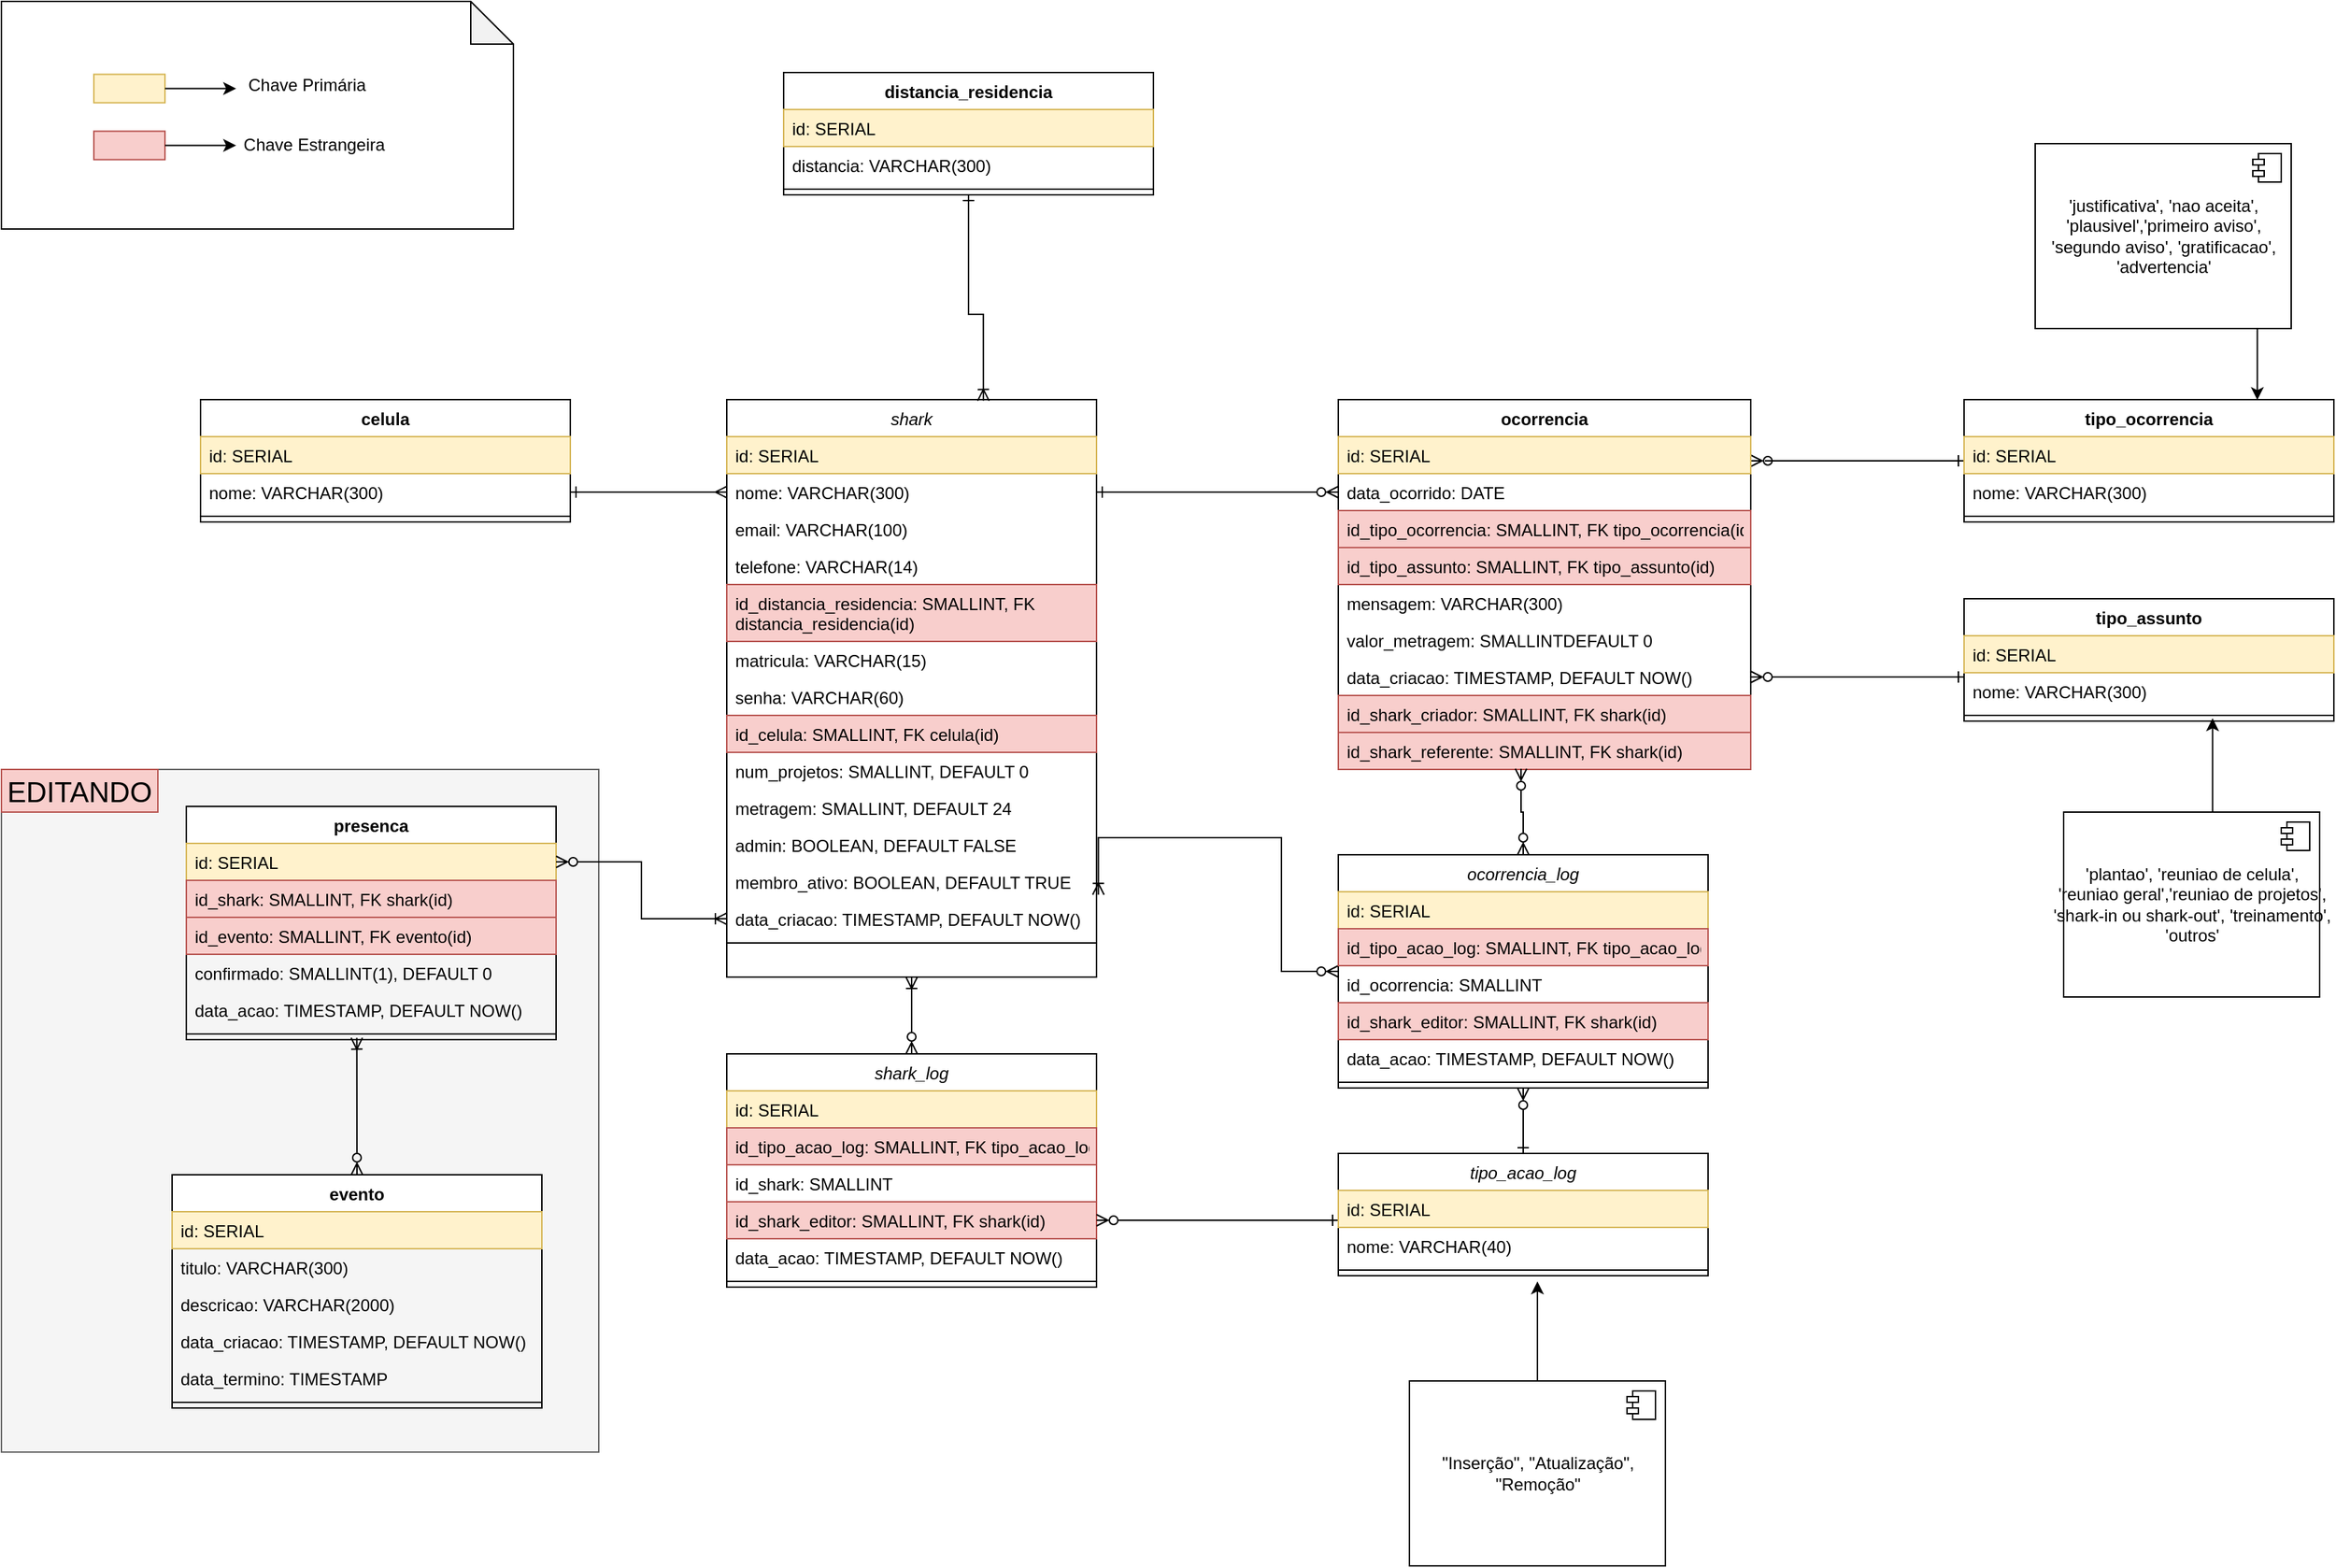 <mxfile version="21.3.7" type="device">
  <diagram id="C5RBs43oDa-KdzZeNtuy" name="Page-1">
    <mxGraphModel dx="2334" dy="2278" grid="1" gridSize="10" guides="1" tooltips="1" connect="1" arrows="1" fold="1" page="1" pageScale="1" pageWidth="827" pageHeight="1169" math="0" shadow="0">
      <root>
        <mxCell id="WIyWlLk6GJQsqaUBKTNV-0" />
        <mxCell id="WIyWlLk6GJQsqaUBKTNV-1" parent="WIyWlLk6GJQsqaUBKTNV-0" />
        <mxCell id="f59yjAlqzriR1pj_SLv7-77" value="" style="rounded=0;whiteSpace=wrap;html=1;fillColor=#f5f5f5;strokeColor=#666666;fontColor=#333333;" parent="WIyWlLk6GJQsqaUBKTNV-1" vertex="1">
          <mxGeometry x="-410" y="300" width="420" height="480" as="geometry" />
        </mxCell>
        <mxCell id="zkfFHV4jXpPFQw0GAbJ--0" value="shark" style="swimlane;fontStyle=2;align=center;verticalAlign=top;childLayout=stackLayout;horizontal=1;startSize=26;horizontalStack=0;resizeParent=1;resizeLast=0;collapsible=1;marginBottom=0;rounded=0;shadow=0;strokeWidth=1;" parent="WIyWlLk6GJQsqaUBKTNV-1" vertex="1">
          <mxGeometry x="100" y="40" width="260" height="406" as="geometry">
            <mxRectangle x="230" y="140" width="160" height="26" as="alternateBounds" />
          </mxGeometry>
        </mxCell>
        <mxCell id="-uKI1FrvdBVuVZxCTakQ-14" value="id: SERIAL" style="text;align=left;verticalAlign=top;spacingLeft=4;spacingRight=4;overflow=hidden;rotatable=0;points=[[0,0.5],[1,0.5]];portConstraint=eastwest;fillColor=#fff2cc;strokeColor=#d6b656;" parent="zkfFHV4jXpPFQw0GAbJ--0" vertex="1">
          <mxGeometry y="26" width="260" height="26" as="geometry" />
        </mxCell>
        <mxCell id="zkfFHV4jXpPFQw0GAbJ--1" value="nome: VARCHAR(300)" style="text;align=left;verticalAlign=top;spacingLeft=4;spacingRight=4;overflow=hidden;rotatable=0;points=[[0,0.5],[1,0.5]];portConstraint=eastwest;" parent="zkfFHV4jXpPFQw0GAbJ--0" vertex="1">
          <mxGeometry y="52" width="260" height="26" as="geometry" />
        </mxCell>
        <mxCell id="zkfFHV4jXpPFQw0GAbJ--2" value="email: VARCHAR(100)" style="text;align=left;verticalAlign=top;spacingLeft=4;spacingRight=4;overflow=hidden;rotatable=0;points=[[0,0.5],[1,0.5]];portConstraint=eastwest;rounded=0;shadow=0;html=0;" parent="zkfFHV4jXpPFQw0GAbJ--0" vertex="1">
          <mxGeometry y="78" width="260" height="26" as="geometry" />
        </mxCell>
        <mxCell id="zkfFHV4jXpPFQw0GAbJ--3" value="telefone: VARCHAR(14)" style="text;align=left;verticalAlign=top;spacingLeft=4;spacingRight=4;overflow=hidden;rotatable=0;points=[[0,0.5],[1,0.5]];portConstraint=eastwest;rounded=0;shadow=0;html=0;" parent="zkfFHV4jXpPFQw0GAbJ--0" vertex="1">
          <mxGeometry y="104" width="260" height="26" as="geometry" />
        </mxCell>
        <mxCell id="2xNu05P10y_A7d0warOu-4" value="id_distancia_residencia: SMALLINT, FK &#xa;distancia_residencia(id)" style="text;align=left;verticalAlign=top;spacingLeft=4;spacingRight=4;overflow=hidden;rotatable=0;points=[[0,0.5],[1,0.5]];portConstraint=eastwest;rounded=0;shadow=0;html=0;fillColor=#f8cecc;strokeColor=#b85450;" vertex="1" parent="zkfFHV4jXpPFQw0GAbJ--0">
          <mxGeometry y="130" width="260" height="40" as="geometry" />
        </mxCell>
        <mxCell id="-uKI1FrvdBVuVZxCTakQ-0" value="matricula: VARCHAR(15)" style="text;align=left;verticalAlign=top;spacingLeft=4;spacingRight=4;overflow=hidden;rotatable=0;points=[[0,0.5],[1,0.5]];portConstraint=eastwest;rounded=0;shadow=0;html=0;" parent="zkfFHV4jXpPFQw0GAbJ--0" vertex="1">
          <mxGeometry y="170" width="260" height="26" as="geometry" />
        </mxCell>
        <mxCell id="-uKI1FrvdBVuVZxCTakQ-1" value="senha: VARCHAR(60)" style="text;align=left;verticalAlign=top;spacingLeft=4;spacingRight=4;overflow=hidden;rotatable=0;points=[[0,0.5],[1,0.5]];portConstraint=eastwest;rounded=0;shadow=0;html=0;" parent="zkfFHV4jXpPFQw0GAbJ--0" vertex="1">
          <mxGeometry y="196" width="260" height="26" as="geometry" />
        </mxCell>
        <mxCell id="-uKI1FrvdBVuVZxCTakQ-3" value="id_celula: SMALLINT, FK celula(id)" style="text;align=left;verticalAlign=top;spacingLeft=4;spacingRight=4;overflow=hidden;rotatable=0;points=[[0,0.5],[1,0.5]];portConstraint=eastwest;rounded=0;shadow=0;html=0;fillColor=#f8cecc;strokeColor=#b85450;" parent="zkfFHV4jXpPFQw0GAbJ--0" vertex="1">
          <mxGeometry y="222" width="260" height="26" as="geometry" />
        </mxCell>
        <mxCell id="EOZXVsjFeJaIdy7UI6iU-1" value="num_projetos: SMALLINT, DEFAULT 0" style="text;align=left;verticalAlign=top;spacingLeft=4;spacingRight=4;overflow=hidden;rotatable=0;points=[[0,0.5],[1,0.5]];portConstraint=eastwest;rounded=0;shadow=0;html=0;" parent="zkfFHV4jXpPFQw0GAbJ--0" vertex="1">
          <mxGeometry y="248" width="260" height="26" as="geometry" />
        </mxCell>
        <mxCell id="-uKI1FrvdBVuVZxCTakQ-4" value="metragem: SMALLINT, DEFAULT 24" style="text;align=left;verticalAlign=top;spacingLeft=4;spacingRight=4;overflow=hidden;rotatable=0;points=[[0,0.5],[1,0.5]];portConstraint=eastwest;rounded=0;shadow=0;html=0;" parent="zkfFHV4jXpPFQw0GAbJ--0" vertex="1">
          <mxGeometry y="274" width="260" height="26" as="geometry" />
        </mxCell>
        <mxCell id="-uKI1FrvdBVuVZxCTakQ-2" value="admin: BOOLEAN, DEFAULT FALSE" style="text;align=left;verticalAlign=top;spacingLeft=4;spacingRight=4;overflow=hidden;rotatable=0;points=[[0,0.5],[1,0.5]];portConstraint=eastwest;rounded=0;shadow=0;html=0;" parent="zkfFHV4jXpPFQw0GAbJ--0" vertex="1">
          <mxGeometry y="300" width="260" height="26" as="geometry" />
        </mxCell>
        <mxCell id="gxHYrnx_h41nNu9AlrPa-11" value="membro_ativo: BOOLEAN, DEFAULT TRUE" style="text;align=left;verticalAlign=top;spacingLeft=4;spacingRight=4;overflow=hidden;rotatable=0;points=[[0,0.5],[1,0.5]];portConstraint=eastwest;rounded=0;shadow=0;html=0;" parent="zkfFHV4jXpPFQw0GAbJ--0" vertex="1">
          <mxGeometry y="326" width="260" height="26" as="geometry" />
        </mxCell>
        <mxCell id="-uKI1FrvdBVuVZxCTakQ-5" value="data_criacao: TIMESTAMP, DEFAULT NOW()" style="text;align=left;verticalAlign=top;spacingLeft=4;spacingRight=4;overflow=hidden;rotatable=0;points=[[0,0.5],[1,0.5]];portConstraint=eastwest;rounded=0;shadow=0;html=0;" parent="zkfFHV4jXpPFQw0GAbJ--0" vertex="1">
          <mxGeometry y="352" width="260" height="26" as="geometry" />
        </mxCell>
        <mxCell id="zkfFHV4jXpPFQw0GAbJ--4" value="" style="line;html=1;strokeWidth=1;align=left;verticalAlign=middle;spacingTop=-1;spacingLeft=3;spacingRight=3;rotatable=0;labelPosition=right;points=[];portConstraint=eastwest;" parent="zkfFHV4jXpPFQw0GAbJ--0" vertex="1">
          <mxGeometry y="378" width="260" height="8" as="geometry" />
        </mxCell>
        <mxCell id="-uKI1FrvdBVuVZxCTakQ-10" style="edgeStyle=orthogonalEdgeStyle;rounded=0;orthogonalLoop=1;jettySize=auto;html=1;entryX=1;entryY=0.5;entryDx=0;entryDy=0;endArrow=ERone;endFill=0;startArrow=ERzeroToMany;startFill=0;" parent="WIyWlLk6GJQsqaUBKTNV-1" source="-uKI1FrvdBVuVZxCTakQ-6" target="zkfFHV4jXpPFQw0GAbJ--1" edge="1">
          <mxGeometry relative="1" as="geometry">
            <Array as="points">
              <mxPoint x="480" y="105" />
              <mxPoint x="480" y="105" />
            </Array>
          </mxGeometry>
        </mxCell>
        <mxCell id="tHn-pjXhagg5LejLjShR-14" style="edgeStyle=orthogonalEdgeStyle;rounded=0;orthogonalLoop=1;jettySize=auto;html=1;entryX=0;entryY=0.5;entryDx=0;entryDy=0;endArrow=ERone;endFill=0;startArrow=ERzeroToMany;startFill=0;" parent="WIyWlLk6GJQsqaUBKTNV-1" source="-uKI1FrvdBVuVZxCTakQ-6" target="tHn-pjXhagg5LejLjShR-0" edge="1">
          <mxGeometry relative="1" as="geometry">
            <Array as="points">
              <mxPoint x="830" y="83" />
              <mxPoint x="830" y="83" />
            </Array>
          </mxGeometry>
        </mxCell>
        <mxCell id="-uKI1FrvdBVuVZxCTakQ-6" value="ocorrencia" style="swimlane;fontStyle=1;align=center;verticalAlign=top;childLayout=stackLayout;horizontal=1;startSize=26;horizontalStack=0;resizeParent=1;resizeParentMax=0;resizeLast=0;collapsible=1;marginBottom=0;" parent="WIyWlLk6GJQsqaUBKTNV-1" vertex="1">
          <mxGeometry x="530" y="40" width="290" height="260" as="geometry" />
        </mxCell>
        <mxCell id="-uKI1FrvdBVuVZxCTakQ-16" value="id: SERIAL" style="text;align=left;verticalAlign=top;spacingLeft=4;spacingRight=4;overflow=hidden;rotatable=0;points=[[0,0.5],[1,0.5]];portConstraint=eastwest;fillColor=#fff2cc;strokeColor=#d6b656;" parent="-uKI1FrvdBVuVZxCTakQ-6" vertex="1">
          <mxGeometry y="26" width="290" height="26" as="geometry" />
        </mxCell>
        <mxCell id="cBAoYvj5LLwuzuzhChio-1" value="data_ocorrido: DATE" style="text;align=left;verticalAlign=top;spacingLeft=4;spacingRight=4;overflow=hidden;rotatable=0;points=[[0,0.5],[1,0.5]];portConstraint=eastwest;rounded=0;shadow=0;html=0;" parent="-uKI1FrvdBVuVZxCTakQ-6" vertex="1">
          <mxGeometry y="52" width="290" height="26" as="geometry" />
        </mxCell>
        <mxCell id="kCAULkptvaa0RNnHd1r2-24" value="id_tipo_ocorrencia: SMALLINT, FK tipo_ocorrencia(id)" style="text;align=left;verticalAlign=top;spacingLeft=4;spacingRight=4;overflow=hidden;rotatable=0;points=[[0,0.5],[1,0.5]];portConstraint=eastwest;fillColor=#f8cecc;strokeColor=#b85450;" parent="-uKI1FrvdBVuVZxCTakQ-6" vertex="1">
          <mxGeometry y="78" width="290" height="26" as="geometry" />
        </mxCell>
        <mxCell id="tHn-pjXhagg5LejLjShR-77" value="id_tipo_assunto: SMALLINT, FK tipo_assunto(id)" style="text;align=left;verticalAlign=top;spacingLeft=4;spacingRight=4;overflow=hidden;rotatable=0;points=[[0,0.5],[1,0.5]];portConstraint=eastwest;fillColor=#f8cecc;strokeColor=#b85450;" parent="-uKI1FrvdBVuVZxCTakQ-6" vertex="1">
          <mxGeometry y="104" width="290" height="26" as="geometry" />
        </mxCell>
        <mxCell id="-uKI1FrvdBVuVZxCTakQ-21" value="mensagem: VARCHAR(300)" style="text;align=left;verticalAlign=top;spacingLeft=4;spacingRight=4;overflow=hidden;rotatable=0;points=[[0,0.5],[1,0.5]];portConstraint=eastwest;rounded=0;shadow=0;html=0;" parent="-uKI1FrvdBVuVZxCTakQ-6" vertex="1">
          <mxGeometry y="130" width="290" height="26" as="geometry" />
        </mxCell>
        <mxCell id="tHn-pjXhagg5LejLjShR-24" value="valor_metragem: SMALLINTDEFAULT 0" style="text;align=left;verticalAlign=top;spacingLeft=4;spacingRight=4;overflow=hidden;rotatable=0;points=[[0,0.5],[1,0.5]];portConstraint=eastwest;rounded=0;shadow=0;html=0;" parent="-uKI1FrvdBVuVZxCTakQ-6" vertex="1">
          <mxGeometry y="156" width="290" height="26" as="geometry" />
        </mxCell>
        <mxCell id="-uKI1FrvdBVuVZxCTakQ-22" value="data_criacao: TIMESTAMP, DEFAULT NOW()" style="text;align=left;verticalAlign=top;spacingLeft=4;spacingRight=4;overflow=hidden;rotatable=0;points=[[0,0.5],[1,0.5]];portConstraint=eastwest;rounded=0;shadow=0;html=0;" parent="-uKI1FrvdBVuVZxCTakQ-6" vertex="1">
          <mxGeometry y="182" width="290" height="26" as="geometry" />
        </mxCell>
        <mxCell id="f59yjAlqzriR1pj_SLv7-0" value="id_shark_criador: SMALLINT, FK shark(id)" style="text;align=left;verticalAlign=top;spacingLeft=4;spacingRight=4;overflow=hidden;rotatable=0;points=[[0,0.5],[1,0.5]];portConstraint=eastwest;fillColor=#f8cecc;strokeColor=#b85450;" parent="-uKI1FrvdBVuVZxCTakQ-6" vertex="1">
          <mxGeometry y="208" width="290" height="26" as="geometry" />
        </mxCell>
        <mxCell id="-uKI1FrvdBVuVZxCTakQ-17" value="id_shark_referente: SMALLINT, FK shark(id)" style="text;align=left;verticalAlign=top;spacingLeft=4;spacingRight=4;overflow=hidden;rotatable=0;points=[[0,0.5],[1,0.5]];portConstraint=eastwest;fillColor=#f8cecc;strokeColor=#b85450;" parent="-uKI1FrvdBVuVZxCTakQ-6" vertex="1">
          <mxGeometry y="234" width="290" height="26" as="geometry" />
        </mxCell>
        <mxCell id="tHn-pjXhagg5LejLjShR-0" value="tipo_ocorrencia" style="swimlane;fontStyle=1;align=center;verticalAlign=top;childLayout=stackLayout;horizontal=1;startSize=26;horizontalStack=0;resizeParent=1;resizeParentMax=0;resizeLast=0;collapsible=1;marginBottom=0;" parent="WIyWlLk6GJQsqaUBKTNV-1" vertex="1">
          <mxGeometry x="970" y="40" width="260" height="86" as="geometry" />
        </mxCell>
        <mxCell id="tHn-pjXhagg5LejLjShR-1" value="id: SERIAL" style="text;align=left;verticalAlign=top;spacingLeft=4;spacingRight=4;overflow=hidden;rotatable=0;points=[[0,0.5],[1,0.5]];portConstraint=eastwest;fillColor=#fff2cc;strokeColor=#d6b656;" parent="tHn-pjXhagg5LejLjShR-0" vertex="1">
          <mxGeometry y="26" width="260" height="26" as="geometry" />
        </mxCell>
        <mxCell id="tHn-pjXhagg5LejLjShR-5" value="nome: VARCHAR(300)" style="text;align=left;verticalAlign=top;spacingLeft=4;spacingRight=4;overflow=hidden;rotatable=0;points=[[0,0.5],[1,0.5]];portConstraint=eastwest;rounded=0;shadow=0;html=0;" parent="tHn-pjXhagg5LejLjShR-0" vertex="1">
          <mxGeometry y="52" width="260" height="26" as="geometry" />
        </mxCell>
        <mxCell id="tHn-pjXhagg5LejLjShR-8" value="" style="line;strokeWidth=1;fillColor=none;align=left;verticalAlign=middle;spacingTop=-1;spacingLeft=3;spacingRight=3;rotatable=0;labelPosition=right;points=[];portConstraint=eastwest;strokeColor=inherit;" parent="tHn-pjXhagg5LejLjShR-0" vertex="1">
          <mxGeometry y="78" width="260" height="8" as="geometry" />
        </mxCell>
        <mxCell id="tHn-pjXhagg5LejLjShR-11" style="edgeStyle=orthogonalEdgeStyle;rounded=0;orthogonalLoop=1;jettySize=auto;html=1;entryX=0.793;entryY=0.003;entryDx=0;entryDy=0;entryPerimeter=0;" parent="WIyWlLk6GJQsqaUBKTNV-1" source="tHn-pjXhagg5LejLjShR-9" target="tHn-pjXhagg5LejLjShR-0" edge="1">
          <mxGeometry relative="1" as="geometry">
            <Array as="points">
              <mxPoint x="1176" y="25" />
            </Array>
          </mxGeometry>
        </mxCell>
        <mxCell id="tHn-pjXhagg5LejLjShR-9" value="&#39;justificativa&#39;, &#39;nao aceita&#39;,&lt;br style=&quot;border-color: var(--border-color); padding: 0px; margin: 0px; text-align: left;&quot;&gt;&lt;span style=&quot;text-align: left;&quot;&gt;&#39;plausivel&#39;,&#39;primeiro aviso&#39;, &lt;br&gt;&#39;segundo aviso&#39;, &#39;gratificacao&#39;,&lt;br&gt;&#39;advertencia&#39;&lt;br&gt;&lt;/span&gt;" style="html=1;dropTarget=0;" parent="WIyWlLk6GJQsqaUBKTNV-1" vertex="1">
          <mxGeometry x="1020" y="-140" width="180" height="130" as="geometry" />
        </mxCell>
        <mxCell id="tHn-pjXhagg5LejLjShR-10" value="" style="shape=module;jettyWidth=8;jettyHeight=4;" parent="tHn-pjXhagg5LejLjShR-9" vertex="1">
          <mxGeometry x="1" width="20" height="20" relative="1" as="geometry">
            <mxPoint x="-27" y="7" as="offset" />
          </mxGeometry>
        </mxCell>
        <mxCell id="tHn-pjXhagg5LejLjShR-84" style="edgeStyle=orthogonalEdgeStyle;rounded=0;orthogonalLoop=1;jettySize=auto;html=1;entryX=1;entryY=0.5;entryDx=0;entryDy=0;startArrow=ERone;startFill=0;endArrow=ERzeroToMany;endFill=0;" parent="WIyWlLk6GJQsqaUBKTNV-1" source="tHn-pjXhagg5LejLjShR-78" target="-uKI1FrvdBVuVZxCTakQ-22" edge="1">
          <mxGeometry relative="1" as="geometry">
            <Array as="points">
              <mxPoint x="910" y="235" />
              <mxPoint x="910" y="235" />
            </Array>
          </mxGeometry>
        </mxCell>
        <mxCell id="tHn-pjXhagg5LejLjShR-78" value="tipo_assunto" style="swimlane;fontStyle=1;align=center;verticalAlign=top;childLayout=stackLayout;horizontal=1;startSize=26;horizontalStack=0;resizeParent=1;resizeParentMax=0;resizeLast=0;collapsible=1;marginBottom=0;" parent="WIyWlLk6GJQsqaUBKTNV-1" vertex="1">
          <mxGeometry x="970" y="180" width="260" height="86" as="geometry" />
        </mxCell>
        <mxCell id="tHn-pjXhagg5LejLjShR-79" value="id: SERIAL" style="text;align=left;verticalAlign=top;spacingLeft=4;spacingRight=4;overflow=hidden;rotatable=0;points=[[0,0.5],[1,0.5]];portConstraint=eastwest;fillColor=#fff2cc;strokeColor=#d6b656;" parent="tHn-pjXhagg5LejLjShR-78" vertex="1">
          <mxGeometry y="26" width="260" height="26" as="geometry" />
        </mxCell>
        <mxCell id="tHn-pjXhagg5LejLjShR-80" value="nome: VARCHAR(300)" style="text;align=left;verticalAlign=top;spacingLeft=4;spacingRight=4;overflow=hidden;rotatable=0;points=[[0,0.5],[1,0.5]];portConstraint=eastwest;rounded=0;shadow=0;html=0;" parent="tHn-pjXhagg5LejLjShR-78" vertex="1">
          <mxGeometry y="52" width="260" height="26" as="geometry" />
        </mxCell>
        <mxCell id="tHn-pjXhagg5LejLjShR-81" value="" style="line;strokeWidth=1;fillColor=none;align=left;verticalAlign=middle;spacingTop=-1;spacingLeft=3;spacingRight=3;rotatable=0;labelPosition=right;points=[];portConstraint=eastwest;strokeColor=inherit;" parent="tHn-pjXhagg5LejLjShR-78" vertex="1">
          <mxGeometry y="78" width="260" height="8" as="geometry" />
        </mxCell>
        <mxCell id="tHn-pjXhagg5LejLjShR-88" style="edgeStyle=orthogonalEdgeStyle;rounded=0;orthogonalLoop=1;jettySize=auto;html=1;entryX=0.672;entryY=0.75;entryDx=0;entryDy=0;entryPerimeter=0;" parent="WIyWlLk6GJQsqaUBKTNV-1" source="tHn-pjXhagg5LejLjShR-86" target="tHn-pjXhagg5LejLjShR-81" edge="1">
          <mxGeometry relative="1" as="geometry">
            <Array as="points">
              <mxPoint x="1145" y="350" />
              <mxPoint x="1145" y="350" />
            </Array>
          </mxGeometry>
        </mxCell>
        <mxCell id="tHn-pjXhagg5LejLjShR-86" value="&#39;plantao&#39;, &#39;reuniao de celula&#39;,&lt;br style=&quot;border-color: var(--border-color); padding: 0px; margin: 0px; text-align: left;&quot;&gt;&lt;span style=&quot;text-align: left;&quot;&gt;&#39;reuniao geral&#39;,&#39;reuniao de projetos&#39;, &lt;br&gt;&#39;shark-in ou shark-out&#39;, &#39;treinamento&#39;,&lt;br&gt;&#39;outros&#39;&lt;br&gt;&lt;/span&gt;" style="html=1;dropTarget=0;" parent="WIyWlLk6GJQsqaUBKTNV-1" vertex="1">
          <mxGeometry x="1040" y="330" width="180" height="130" as="geometry" />
        </mxCell>
        <mxCell id="tHn-pjXhagg5LejLjShR-87" value="" style="shape=module;jettyWidth=8;jettyHeight=4;" parent="tHn-pjXhagg5LejLjShR-86" vertex="1">
          <mxGeometry x="1" width="20" height="20" relative="1" as="geometry">
            <mxPoint x="-27" y="7" as="offset" />
          </mxGeometry>
        </mxCell>
        <mxCell id="gxHYrnx_h41nNu9AlrPa-10" style="edgeStyle=orthogonalEdgeStyle;rounded=0;orthogonalLoop=1;jettySize=auto;html=1;entryX=0.5;entryY=1;entryDx=0;entryDy=0;endArrow=ERoneToMany;endFill=0;startArrow=ERzeroToMany;startFill=0;" parent="WIyWlLk6GJQsqaUBKTNV-1" source="HKnBI8yPx4CETMh80sso-0" target="zkfFHV4jXpPFQw0GAbJ--0" edge="1">
          <mxGeometry relative="1" as="geometry" />
        </mxCell>
        <mxCell id="HKnBI8yPx4CETMh80sso-0" value="shark_log" style="swimlane;fontStyle=2;align=center;verticalAlign=top;childLayout=stackLayout;horizontal=1;startSize=26;horizontalStack=0;resizeParent=1;resizeLast=0;collapsible=1;marginBottom=0;rounded=0;shadow=0;strokeWidth=1;" parent="WIyWlLk6GJQsqaUBKTNV-1" vertex="1">
          <mxGeometry x="100" y="500" width="260" height="164" as="geometry">
            <mxRectangle x="230" y="140" width="160" height="26" as="alternateBounds" />
          </mxGeometry>
        </mxCell>
        <mxCell id="HKnBI8yPx4CETMh80sso-1" value="id: SERIAL" style="text;align=left;verticalAlign=top;spacingLeft=4;spacingRight=4;overflow=hidden;rotatable=0;points=[[0,0.5],[1,0.5]];portConstraint=eastwest;fillColor=#fff2cc;strokeColor=#d6b656;" parent="HKnBI8yPx4CETMh80sso-0" vertex="1">
          <mxGeometry y="26" width="260" height="26" as="geometry" />
        </mxCell>
        <mxCell id="tHn-pjXhagg5LejLjShR-12" value="id_tipo_acao_log: SMALLINT, FK tipo_acao_log(id)" style="text;align=left;verticalAlign=top;spacingLeft=4;spacingRight=4;overflow=hidden;rotatable=0;points=[[0,0.5],[1,0.5]];portConstraint=eastwest;fillColor=#f8cecc;strokeColor=#b85450;" parent="HKnBI8yPx4CETMh80sso-0" vertex="1">
          <mxGeometry y="52" width="260" height="26" as="geometry" />
        </mxCell>
        <mxCell id="gxHYrnx_h41nNu9AlrPa-9" value="id_shark: SMALLINT" style="text;align=left;verticalAlign=top;spacingLeft=4;spacingRight=4;overflow=hidden;rotatable=0;points=[[0,0.5],[1,0.5]];portConstraint=eastwest;fillColor=#FFFFFF;strokeColor=#b85450;" parent="HKnBI8yPx4CETMh80sso-0" vertex="1">
          <mxGeometry y="78" width="260" height="26" as="geometry" />
        </mxCell>
        <mxCell id="0MhYS269bVKAtgKYdjwF-0" value="id_shark_editor: SMALLINT, FK shark(id)" style="text;align=left;verticalAlign=top;spacingLeft=4;spacingRight=4;overflow=hidden;rotatable=0;points=[[0,0.5],[1,0.5]];portConstraint=eastwest;fillColor=#f8cecc;strokeColor=#b85450;" parent="HKnBI8yPx4CETMh80sso-0" vertex="1">
          <mxGeometry y="104" width="260" height="26" as="geometry" />
        </mxCell>
        <mxCell id="HKnBI8yPx4CETMh80sso-11" value="data_acao: TIMESTAMP, DEFAULT NOW()" style="text;align=left;verticalAlign=top;spacingLeft=4;spacingRight=4;overflow=hidden;rotatable=0;points=[[0,0.5],[1,0.5]];portConstraint=eastwest;rounded=0;shadow=0;html=0;" parent="HKnBI8yPx4CETMh80sso-0" vertex="1">
          <mxGeometry y="130" width="260" height="26" as="geometry" />
        </mxCell>
        <mxCell id="HKnBI8yPx4CETMh80sso-12" value="" style="line;html=1;strokeWidth=1;align=left;verticalAlign=middle;spacingTop=-1;spacingLeft=3;spacingRight=3;rotatable=0;labelPosition=right;points=[];portConstraint=eastwest;" parent="HKnBI8yPx4CETMh80sso-0" vertex="1">
          <mxGeometry y="156" width="260" height="8" as="geometry" />
        </mxCell>
        <mxCell id="Z2v0kCpfst-7uqKBWJ1m-2" style="edgeStyle=orthogonalEdgeStyle;rounded=0;orthogonalLoop=1;jettySize=auto;html=1;" parent="WIyWlLk6GJQsqaUBKTNV-1" source="gxHYrnx_h41nNu9AlrPa-4" edge="1">
          <mxGeometry relative="1" as="geometry">
            <mxPoint x="670" y="660" as="targetPoint" />
          </mxGeometry>
        </mxCell>
        <mxCell id="gxHYrnx_h41nNu9AlrPa-4" value="&lt;span style=&quot;text-align: left;&quot;&gt;&quot;Inserção&quot;, &quot;Atualização&quot;,&lt;br&gt;&quot;Remoção&quot;&lt;br&gt;&lt;/span&gt;" style="html=1;dropTarget=0;" parent="WIyWlLk6GJQsqaUBKTNV-1" vertex="1">
          <mxGeometry x="580" y="730" width="180" height="130" as="geometry" />
        </mxCell>
        <mxCell id="gxHYrnx_h41nNu9AlrPa-5" value="" style="shape=module;jettyWidth=8;jettyHeight=4;" parent="gxHYrnx_h41nNu9AlrPa-4" vertex="1">
          <mxGeometry x="1" width="20" height="20" relative="1" as="geometry">
            <mxPoint x="-27" y="7" as="offset" />
          </mxGeometry>
        </mxCell>
        <mxCell id="0MhYS269bVKAtgKYdjwF-19" style="edgeStyle=orthogonalEdgeStyle;rounded=0;orthogonalLoop=1;jettySize=auto;html=1;entryX=1.005;entryY=-0.149;entryDx=0;entryDy=0;entryPerimeter=0;endArrow=ERoneToMany;endFill=0;startArrow=ERzeroToMany;startFill=0;" parent="WIyWlLk6GJQsqaUBKTNV-1" source="0MhYS269bVKAtgKYdjwF-1" target="-uKI1FrvdBVuVZxCTakQ-5" edge="1">
          <mxGeometry relative="1" as="geometry">
            <Array as="points">
              <mxPoint x="490" y="442" />
              <mxPoint x="490" y="348" />
            </Array>
          </mxGeometry>
        </mxCell>
        <mxCell id="kCAULkptvaa0RNnHd1r2-25" style="edgeStyle=orthogonalEdgeStyle;rounded=0;orthogonalLoop=1;jettySize=auto;html=1;endArrow=ERzeroToMany;endFill=0;startArrow=ERzeroToMany;startFill=0;entryX=0.443;entryY=0.981;entryDx=0;entryDy=0;entryPerimeter=0;" parent="WIyWlLk6GJQsqaUBKTNV-1" source="0MhYS269bVKAtgKYdjwF-1" target="-uKI1FrvdBVuVZxCTakQ-17" edge="1">
          <mxGeometry relative="1" as="geometry">
            <mxPoint x="660" y="310" as="targetPoint" />
          </mxGeometry>
        </mxCell>
        <mxCell id="0MhYS269bVKAtgKYdjwF-1" value="ocorrencia_log" style="swimlane;fontStyle=2;align=center;verticalAlign=top;childLayout=stackLayout;horizontal=1;startSize=26;horizontalStack=0;resizeParent=1;resizeLast=0;collapsible=1;marginBottom=0;rounded=0;shadow=0;strokeWidth=1;" parent="WIyWlLk6GJQsqaUBKTNV-1" vertex="1">
          <mxGeometry x="530" y="360" width="260" height="164" as="geometry">
            <mxRectangle x="230" y="140" width="160" height="26" as="alternateBounds" />
          </mxGeometry>
        </mxCell>
        <mxCell id="0MhYS269bVKAtgKYdjwF-2" value="id: SERIAL" style="text;align=left;verticalAlign=top;spacingLeft=4;spacingRight=4;overflow=hidden;rotatable=0;points=[[0,0.5],[1,0.5]];portConstraint=eastwest;fillColor=#fff2cc;strokeColor=#d6b656;" parent="0MhYS269bVKAtgKYdjwF-1" vertex="1">
          <mxGeometry y="26" width="260" height="26" as="geometry" />
        </mxCell>
        <mxCell id="0MhYS269bVKAtgKYdjwF-3" value="id_tipo_acao_log: SMALLINT, FK tipo_acao_log(id)" style="text;align=left;verticalAlign=top;spacingLeft=4;spacingRight=4;overflow=hidden;rotatable=0;points=[[0,0.5],[1,0.5]];portConstraint=eastwest;fillColor=#f8cecc;strokeColor=#b85450;" parent="0MhYS269bVKAtgKYdjwF-1" vertex="1">
          <mxGeometry y="52" width="260" height="26" as="geometry" />
        </mxCell>
        <mxCell id="0MhYS269bVKAtgKYdjwF-4" value="id_ocorrencia: SMALLINT" style="text;align=left;verticalAlign=top;spacingLeft=4;spacingRight=4;overflow=hidden;rotatable=0;points=[[0,0.5],[1,0.5]];portConstraint=eastwest;" parent="0MhYS269bVKAtgKYdjwF-1" vertex="1">
          <mxGeometry y="78" width="260" height="26" as="geometry" />
        </mxCell>
        <mxCell id="0MhYS269bVKAtgKYdjwF-5" value="id_shark_editor: SMALLINT, FK shark(id)" style="text;align=left;verticalAlign=top;spacingLeft=4;spacingRight=4;overflow=hidden;rotatable=0;points=[[0,0.5],[1,0.5]];portConstraint=eastwest;fillColor=#f8cecc;strokeColor=#b85450;" parent="0MhYS269bVKAtgKYdjwF-1" vertex="1">
          <mxGeometry y="104" width="260" height="26" as="geometry" />
        </mxCell>
        <mxCell id="0MhYS269bVKAtgKYdjwF-6" value="data_acao: TIMESTAMP, DEFAULT NOW()" style="text;align=left;verticalAlign=top;spacingLeft=4;spacingRight=4;overflow=hidden;rotatable=0;points=[[0,0.5],[1,0.5]];portConstraint=eastwest;rounded=0;shadow=0;html=0;" parent="0MhYS269bVKAtgKYdjwF-1" vertex="1">
          <mxGeometry y="130" width="260" height="26" as="geometry" />
        </mxCell>
        <mxCell id="0MhYS269bVKAtgKYdjwF-7" value="" style="line;html=1;strokeWidth=1;align=left;verticalAlign=middle;spacingTop=-1;spacingLeft=3;spacingRight=3;rotatable=0;labelPosition=right;points=[];portConstraint=eastwest;" parent="0MhYS269bVKAtgKYdjwF-1" vertex="1">
          <mxGeometry y="156" width="260" height="8" as="geometry" />
        </mxCell>
        <mxCell id="0MhYS269bVKAtgKYdjwF-17" style="edgeStyle=orthogonalEdgeStyle;rounded=0;orthogonalLoop=1;jettySize=auto;html=1;entryX=0.5;entryY=1;entryDx=0;entryDy=0;endArrow=ERzeroToMany;endFill=0;startArrow=ERone;startFill=0;" parent="WIyWlLk6GJQsqaUBKTNV-1" source="0MhYS269bVKAtgKYdjwF-10" target="0MhYS269bVKAtgKYdjwF-1" edge="1">
          <mxGeometry relative="1" as="geometry" />
        </mxCell>
        <mxCell id="0MhYS269bVKAtgKYdjwF-18" style="edgeStyle=orthogonalEdgeStyle;rounded=0;orthogonalLoop=1;jettySize=auto;html=1;entryX=1;entryY=0.5;entryDx=0;entryDy=0;endArrow=ERzeroToMany;endFill=0;startArrow=ERone;startFill=0;" parent="WIyWlLk6GJQsqaUBKTNV-1" source="0MhYS269bVKAtgKYdjwF-10" target="0MhYS269bVKAtgKYdjwF-0" edge="1">
          <mxGeometry relative="1" as="geometry">
            <Array as="points">
              <mxPoint x="480" y="617" />
              <mxPoint x="480" y="617" />
            </Array>
          </mxGeometry>
        </mxCell>
        <mxCell id="0MhYS269bVKAtgKYdjwF-10" value="tipo_acao_log" style="swimlane;fontStyle=2;align=center;verticalAlign=top;childLayout=stackLayout;horizontal=1;startSize=26;horizontalStack=0;resizeParent=1;resizeLast=0;collapsible=1;marginBottom=0;rounded=0;shadow=0;strokeWidth=1;" parent="WIyWlLk6GJQsqaUBKTNV-1" vertex="1">
          <mxGeometry x="530" y="570" width="260" height="86" as="geometry">
            <mxRectangle x="230" y="140" width="160" height="26" as="alternateBounds" />
          </mxGeometry>
        </mxCell>
        <mxCell id="0MhYS269bVKAtgKYdjwF-11" value="id: SERIAL" style="text;align=left;verticalAlign=top;spacingLeft=4;spacingRight=4;overflow=hidden;rotatable=0;points=[[0,0.5],[1,0.5]];portConstraint=eastwest;fillColor=#fff2cc;strokeColor=#d6b656;" parent="0MhYS269bVKAtgKYdjwF-10" vertex="1">
          <mxGeometry y="26" width="260" height="26" as="geometry" />
        </mxCell>
        <mxCell id="0MhYS269bVKAtgKYdjwF-13" value="nome: VARCHAR(40)" style="text;align=left;verticalAlign=top;spacingLeft=4;spacingRight=4;overflow=hidden;rotatable=0;points=[[0,0.5],[1,0.5]];portConstraint=eastwest;" parent="0MhYS269bVKAtgKYdjwF-10" vertex="1">
          <mxGeometry y="52" width="260" height="26" as="geometry" />
        </mxCell>
        <mxCell id="0MhYS269bVKAtgKYdjwF-16" value="" style="line;html=1;strokeWidth=1;align=left;verticalAlign=middle;spacingTop=-1;spacingLeft=3;spacingRight=3;rotatable=0;labelPosition=right;points=[];portConstraint=eastwest;" parent="0MhYS269bVKAtgKYdjwF-10" vertex="1">
          <mxGeometry y="78" width="260" height="8" as="geometry" />
        </mxCell>
        <mxCell id="f59yjAlqzriR1pj_SLv7-42" style="edgeStyle=orthogonalEdgeStyle;rounded=0;orthogonalLoop=1;jettySize=auto;html=1;entryX=0.5;entryY=0;entryDx=0;entryDy=0;endArrow=ERzeroToMany;endFill=0;startArrow=ERoneToMany;startFill=0;exitX=0.461;exitY=0.837;exitDx=0;exitDy=0;exitPerimeter=0;" parent="WIyWlLk6GJQsqaUBKTNV-1" source="f59yjAlqzriR1pj_SLv7-58" target="f59yjAlqzriR1pj_SLv7-17" edge="1">
          <mxGeometry relative="1" as="geometry">
            <mxPoint x="-200" y="470" as="sourcePoint" />
            <Array as="points">
              <mxPoint x="-160" y="500" />
              <mxPoint x="-160" y="500" />
            </Array>
          </mxGeometry>
        </mxCell>
        <mxCell id="f59yjAlqzriR1pj_SLv7-17" value="evento" style="swimlane;fontStyle=1;align=center;verticalAlign=top;childLayout=stackLayout;horizontal=1;startSize=26;horizontalStack=0;resizeParent=1;resizeParentMax=0;resizeLast=0;collapsible=1;marginBottom=0;" parent="WIyWlLk6GJQsqaUBKTNV-1" vertex="1">
          <mxGeometry x="-290" y="585" width="260" height="164" as="geometry" />
        </mxCell>
        <mxCell id="f59yjAlqzriR1pj_SLv7-18" value="id: SERIAL" style="text;align=left;verticalAlign=top;spacingLeft=4;spacingRight=4;overflow=hidden;rotatable=0;points=[[0,0.5],[1,0.5]];portConstraint=eastwest;fillColor=#fff2cc;strokeColor=#d6b656;" parent="f59yjAlqzriR1pj_SLv7-17" vertex="1">
          <mxGeometry y="26" width="260" height="26" as="geometry" />
        </mxCell>
        <mxCell id="f59yjAlqzriR1pj_SLv7-38" value="titulo: VARCHAR(300)" style="text;align=left;verticalAlign=top;spacingLeft=4;spacingRight=4;overflow=hidden;rotatable=0;points=[[0,0.5],[1,0.5]];portConstraint=eastwest;rounded=0;shadow=0;html=0;" parent="f59yjAlqzriR1pj_SLv7-17" vertex="1">
          <mxGeometry y="52" width="260" height="26" as="geometry" />
        </mxCell>
        <mxCell id="f59yjAlqzriR1pj_SLv7-39" value="descricao: VARCHAR(2000)" style="text;align=left;verticalAlign=top;spacingLeft=4;spacingRight=4;overflow=hidden;rotatable=0;points=[[0,0.5],[1,0.5]];portConstraint=eastwest;rounded=0;shadow=0;html=0;" parent="f59yjAlqzriR1pj_SLv7-17" vertex="1">
          <mxGeometry y="78" width="260" height="26" as="geometry" />
        </mxCell>
        <mxCell id="f59yjAlqzriR1pj_SLv7-23" value="data_criacao: TIMESTAMP, DEFAULT NOW()" style="text;align=left;verticalAlign=top;spacingLeft=4;spacingRight=4;overflow=hidden;rotatable=0;points=[[0,0.5],[1,0.5]];portConstraint=eastwest;rounded=0;shadow=0;html=0;" parent="f59yjAlqzriR1pj_SLv7-17" vertex="1">
          <mxGeometry y="104" width="260" height="26" as="geometry" />
        </mxCell>
        <mxCell id="f59yjAlqzriR1pj_SLv7-40" value="data_termino: TIMESTAMP" style="text;align=left;verticalAlign=top;spacingLeft=4;spacingRight=4;overflow=hidden;rotatable=0;points=[[0,0.5],[1,0.5]];portConstraint=eastwest;rounded=0;shadow=0;html=0;" parent="f59yjAlqzriR1pj_SLv7-17" vertex="1">
          <mxGeometry y="130" width="260" height="26" as="geometry" />
        </mxCell>
        <mxCell id="f59yjAlqzriR1pj_SLv7-25" value="" style="line;strokeWidth=1;fillColor=none;align=left;verticalAlign=middle;spacingTop=-1;spacingLeft=3;spacingRight=3;rotatable=0;labelPosition=right;points=[];portConstraint=eastwest;strokeColor=inherit;" parent="f59yjAlqzriR1pj_SLv7-17" vertex="1">
          <mxGeometry y="156" width="260" height="8" as="geometry" />
        </mxCell>
        <mxCell id="f59yjAlqzriR1pj_SLv7-51" value="presenca" style="swimlane;fontStyle=1;align=center;verticalAlign=top;childLayout=stackLayout;horizontal=1;startSize=26;horizontalStack=0;resizeParent=1;resizeParentMax=0;resizeLast=0;collapsible=1;marginBottom=0;" parent="WIyWlLk6GJQsqaUBKTNV-1" vertex="1">
          <mxGeometry x="-280" y="326" width="260" height="164" as="geometry" />
        </mxCell>
        <mxCell id="f59yjAlqzriR1pj_SLv7-52" value="id: SERIAL" style="text;align=left;verticalAlign=top;spacingLeft=4;spacingRight=4;overflow=hidden;rotatable=0;points=[[0,0.5],[1,0.5]];portConstraint=eastwest;fillColor=#fff2cc;strokeColor=#d6b656;" parent="f59yjAlqzriR1pj_SLv7-51" vertex="1">
          <mxGeometry y="26" width="260" height="26" as="geometry" />
        </mxCell>
        <mxCell id="f59yjAlqzriR1pj_SLv7-64" value="id_shark: SMALLINT, FK shark(id)" style="text;align=left;verticalAlign=top;spacingLeft=4;spacingRight=4;overflow=hidden;rotatable=0;points=[[0,0.5],[1,0.5]];portConstraint=eastwest;fillColor=#f8cecc;strokeColor=#b85450;" parent="f59yjAlqzriR1pj_SLv7-51" vertex="1">
          <mxGeometry y="52" width="260" height="26" as="geometry" />
        </mxCell>
        <mxCell id="2lrdpVw8SFZIvgDem9XD-2" value="id_evento: SMALLINT, FK evento(id)" style="text;align=left;verticalAlign=top;spacingLeft=4;spacingRight=4;overflow=hidden;rotatable=0;points=[[0,0.5],[1,0.5]];portConstraint=eastwest;fillColor=#f8cecc;strokeColor=#b85450;" parent="f59yjAlqzriR1pj_SLv7-51" vertex="1">
          <mxGeometry y="78" width="260" height="26" as="geometry" />
        </mxCell>
        <mxCell id="f59yjAlqzriR1pj_SLv7-36" value="confirmado: SMALLINT(1), DEFAULT 0" style="text;align=left;verticalAlign=top;spacingLeft=4;spacingRight=4;overflow=hidden;rotatable=0;points=[[0,0.5],[1,0.5]];portConstraint=eastwest;rounded=0;shadow=0;html=0;" parent="f59yjAlqzriR1pj_SLv7-51" vertex="1">
          <mxGeometry y="104" width="260" height="26" as="geometry" />
        </mxCell>
        <mxCell id="f59yjAlqzriR1pj_SLv7-65" value="data_acao: TIMESTAMP, DEFAULT NOW()" style="text;align=left;verticalAlign=top;spacingLeft=4;spacingRight=4;overflow=hidden;rotatable=0;points=[[0,0.5],[1,0.5]];portConstraint=eastwest;rounded=0;shadow=0;html=0;" parent="f59yjAlqzriR1pj_SLv7-51" vertex="1">
          <mxGeometry y="130" width="260" height="26" as="geometry" />
        </mxCell>
        <mxCell id="f59yjAlqzriR1pj_SLv7-58" value="" style="line;strokeWidth=1;fillColor=none;align=left;verticalAlign=middle;spacingTop=-1;spacingLeft=3;spacingRight=3;rotatable=0;labelPosition=right;points=[];portConstraint=eastwest;strokeColor=inherit;" parent="f59yjAlqzriR1pj_SLv7-51" vertex="1">
          <mxGeometry y="156" width="260" height="8" as="geometry" />
        </mxCell>
        <mxCell id="f59yjAlqzriR1pj_SLv7-75" style="edgeStyle=orthogonalEdgeStyle;rounded=0;orthogonalLoop=1;jettySize=auto;html=1;exitX=1;exitY=0.5;exitDx=0;exitDy=0;entryX=0;entryY=0.5;entryDx=0;entryDy=0;endArrow=ERoneToMany;endFill=0;startArrow=ERzeroToMany;startFill=0;" parent="WIyWlLk6GJQsqaUBKTNV-1" source="f59yjAlqzriR1pj_SLv7-52" target="-uKI1FrvdBVuVZxCTakQ-5" edge="1">
          <mxGeometry relative="1" as="geometry" />
        </mxCell>
        <mxCell id="f59yjAlqzriR1pj_SLv7-80" value="&lt;font style=&quot;font-size: 20px;&quot;&gt;EDITANDO&lt;/font&gt;" style="text;html=1;strokeColor=#b85450;fillColor=#f8cecc;align=center;verticalAlign=middle;whiteSpace=wrap;rounded=0;" parent="WIyWlLk6GJQsqaUBKTNV-1" vertex="1">
          <mxGeometry x="-410" y="300" width="110" height="30" as="geometry" />
        </mxCell>
        <mxCell id="kCAULkptvaa0RNnHd1r2-0" value="celula" style="swimlane;fontStyle=1;align=center;verticalAlign=top;childLayout=stackLayout;horizontal=1;startSize=26;horizontalStack=0;resizeParent=1;resizeParentMax=0;resizeLast=0;collapsible=1;marginBottom=0;" parent="WIyWlLk6GJQsqaUBKTNV-1" vertex="1">
          <mxGeometry x="-270" y="40" width="260" height="86" as="geometry" />
        </mxCell>
        <mxCell id="kCAULkptvaa0RNnHd1r2-1" value="id: SERIAL" style="text;align=left;verticalAlign=top;spacingLeft=4;spacingRight=4;overflow=hidden;rotatable=0;points=[[0,0.5],[1,0.5]];portConstraint=eastwest;fillColor=#fff2cc;strokeColor=#d6b656;" parent="kCAULkptvaa0RNnHd1r2-0" vertex="1">
          <mxGeometry y="26" width="260" height="26" as="geometry" />
        </mxCell>
        <mxCell id="kCAULkptvaa0RNnHd1r2-2" value="nome: VARCHAR(300)" style="text;align=left;verticalAlign=top;spacingLeft=4;spacingRight=4;overflow=hidden;rotatable=0;points=[[0,0.5],[1,0.5]];portConstraint=eastwest;rounded=0;shadow=0;html=0;" parent="kCAULkptvaa0RNnHd1r2-0" vertex="1">
          <mxGeometry y="52" width="260" height="26" as="geometry" />
        </mxCell>
        <mxCell id="kCAULkptvaa0RNnHd1r2-9" value="" style="line;strokeWidth=1;fillColor=none;align=left;verticalAlign=middle;spacingTop=-1;spacingLeft=3;spacingRight=3;rotatable=0;labelPosition=right;points=[];portConstraint=eastwest;strokeColor=inherit;" parent="kCAULkptvaa0RNnHd1r2-0" vertex="1">
          <mxGeometry y="78" width="260" height="8" as="geometry" />
        </mxCell>
        <mxCell id="kCAULkptvaa0RNnHd1r2-10" style="edgeStyle=orthogonalEdgeStyle;rounded=0;orthogonalLoop=1;jettySize=auto;html=1;entryX=0;entryY=0.5;entryDx=0;entryDy=0;endArrow=ERmany;endFill=0;startArrow=ERone;startFill=0;" parent="WIyWlLk6GJQsqaUBKTNV-1" source="kCAULkptvaa0RNnHd1r2-2" target="zkfFHV4jXpPFQw0GAbJ--1" edge="1">
          <mxGeometry relative="1" as="geometry" />
        </mxCell>
        <mxCell id="kCAULkptvaa0RNnHd1r2-23" value="" style="group" parent="WIyWlLk6GJQsqaUBKTNV-1" vertex="1" connectable="0">
          <mxGeometry x="-410" y="-240" width="360" height="160" as="geometry" />
        </mxCell>
        <mxCell id="kCAULkptvaa0RNnHd1r2-21" value="" style="shape=note;whiteSpace=wrap;html=1;backgroundOutline=1;darkOpacity=0.05;" parent="kCAULkptvaa0RNnHd1r2-23" vertex="1">
          <mxGeometry width="360" height="160" as="geometry" />
        </mxCell>
        <mxCell id="kCAULkptvaa0RNnHd1r2-22" value="" style="group" parent="kCAULkptvaa0RNnHd1r2-23" vertex="1" connectable="0">
          <mxGeometry x="65" y="46.25" width="210" height="67.5" as="geometry" />
        </mxCell>
        <mxCell id="kCAULkptvaa0RNnHd1r2-12" value="" style="rounded=0;whiteSpace=wrap;html=1;fillColor=#f8cecc;strokeColor=#b85450;" parent="kCAULkptvaa0RNnHd1r2-22" vertex="1">
          <mxGeometry y="45" width="50" height="20" as="geometry" />
        </mxCell>
        <mxCell id="kCAULkptvaa0RNnHd1r2-13" value="" style="rounded=0;whiteSpace=wrap;html=1;fillColor=#fff2cc;strokeColor=#d6b656;" parent="kCAULkptvaa0RNnHd1r2-22" vertex="1">
          <mxGeometry y="5" width="50" height="20" as="geometry" />
        </mxCell>
        <mxCell id="kCAULkptvaa0RNnHd1r2-14" value="Chave Primária" style="text;html=1;strokeColor=none;fillColor=none;align=center;verticalAlign=middle;whiteSpace=wrap;rounded=0;" parent="kCAULkptvaa0RNnHd1r2-22" vertex="1">
          <mxGeometry x="100" width="100" height="25" as="geometry" />
        </mxCell>
        <mxCell id="kCAULkptvaa0RNnHd1r2-15" value="Chave Estrangeira" style="text;html=1;strokeColor=none;fillColor=none;align=center;verticalAlign=middle;whiteSpace=wrap;rounded=0;" parent="kCAULkptvaa0RNnHd1r2-22" vertex="1">
          <mxGeometry x="100" y="42.5" width="110" height="25" as="geometry" />
        </mxCell>
        <mxCell id="kCAULkptvaa0RNnHd1r2-16" value="" style="endArrow=classic;html=1;rounded=0;exitX=1;exitY=0.5;exitDx=0;exitDy=0;entryX=0;entryY=0.5;entryDx=0;entryDy=0;" parent="kCAULkptvaa0RNnHd1r2-22" source="kCAULkptvaa0RNnHd1r2-12" target="kCAULkptvaa0RNnHd1r2-15" edge="1">
          <mxGeometry width="50" height="50" relative="1" as="geometry">
            <mxPoint x="50" y="95" as="sourcePoint" />
            <mxPoint x="100" y="45" as="targetPoint" />
            <Array as="points">
              <mxPoint x="70" y="55" />
            </Array>
          </mxGeometry>
        </mxCell>
        <mxCell id="kCAULkptvaa0RNnHd1r2-19" value="" style="endArrow=classic;html=1;rounded=0;exitX=1;exitY=0.5;exitDx=0;exitDy=0;" parent="kCAULkptvaa0RNnHd1r2-22" source="kCAULkptvaa0RNnHd1r2-13" edge="1">
          <mxGeometry width="50" height="50" relative="1" as="geometry">
            <mxPoint x="90" y="155" as="sourcePoint" />
            <mxPoint x="100" y="15" as="targetPoint" />
          </mxGeometry>
        </mxCell>
        <mxCell id="wsc94IEilZDo00ZGQ9m7-17" style="edgeStyle=orthogonalEdgeStyle;rounded=0;orthogonalLoop=1;jettySize=auto;html=1;entryX=0.694;entryY=0.002;entryDx=0;entryDy=0;entryPerimeter=0;endArrow=ERoneToMany;endFill=0;startArrow=ERone;startFill=0;exitX=0.5;exitY=1;exitDx=0;exitDy=0;" parent="WIyWlLk6GJQsqaUBKTNV-1" source="2xNu05P10y_A7d0warOu-0" target="zkfFHV4jXpPFQw0GAbJ--0" edge="1">
          <mxGeometry relative="1" as="geometry">
            <mxPoint x="284.059" y="-96" as="sourcePoint" />
            <Array as="points">
              <mxPoint x="270" y="-20" />
              <mxPoint x="280" y="-20" />
            </Array>
          </mxGeometry>
        </mxCell>
        <mxCell id="2xNu05P10y_A7d0warOu-0" value="distancia_residencia" style="swimlane;fontStyle=1;align=center;verticalAlign=top;childLayout=stackLayout;horizontal=1;startSize=26;horizontalStack=0;resizeParent=1;resizeParentMax=0;resizeLast=0;collapsible=1;marginBottom=0;" vertex="1" parent="WIyWlLk6GJQsqaUBKTNV-1">
          <mxGeometry x="140" y="-190" width="260" height="86" as="geometry" />
        </mxCell>
        <mxCell id="2xNu05P10y_A7d0warOu-1" value="id: SERIAL" style="text;align=left;verticalAlign=top;spacingLeft=4;spacingRight=4;overflow=hidden;rotatable=0;points=[[0,0.5],[1,0.5]];portConstraint=eastwest;fillColor=#fff2cc;strokeColor=#d6b656;" vertex="1" parent="2xNu05P10y_A7d0warOu-0">
          <mxGeometry y="26" width="260" height="26" as="geometry" />
        </mxCell>
        <mxCell id="2xNu05P10y_A7d0warOu-2" value="distancia: VARCHAR(300)" style="text;align=left;verticalAlign=top;spacingLeft=4;spacingRight=4;overflow=hidden;rotatable=0;points=[[0,0.5],[1,0.5]];portConstraint=eastwest;rounded=0;shadow=0;html=0;" vertex="1" parent="2xNu05P10y_A7d0warOu-0">
          <mxGeometry y="52" width="260" height="26" as="geometry" />
        </mxCell>
        <mxCell id="2xNu05P10y_A7d0warOu-3" value="" style="line;strokeWidth=1;fillColor=none;align=left;verticalAlign=middle;spacingTop=-1;spacingLeft=3;spacingRight=3;rotatable=0;labelPosition=right;points=[];portConstraint=eastwest;strokeColor=inherit;" vertex="1" parent="2xNu05P10y_A7d0warOu-0">
          <mxGeometry y="78" width="260" height="8" as="geometry" />
        </mxCell>
      </root>
    </mxGraphModel>
  </diagram>
</mxfile>
